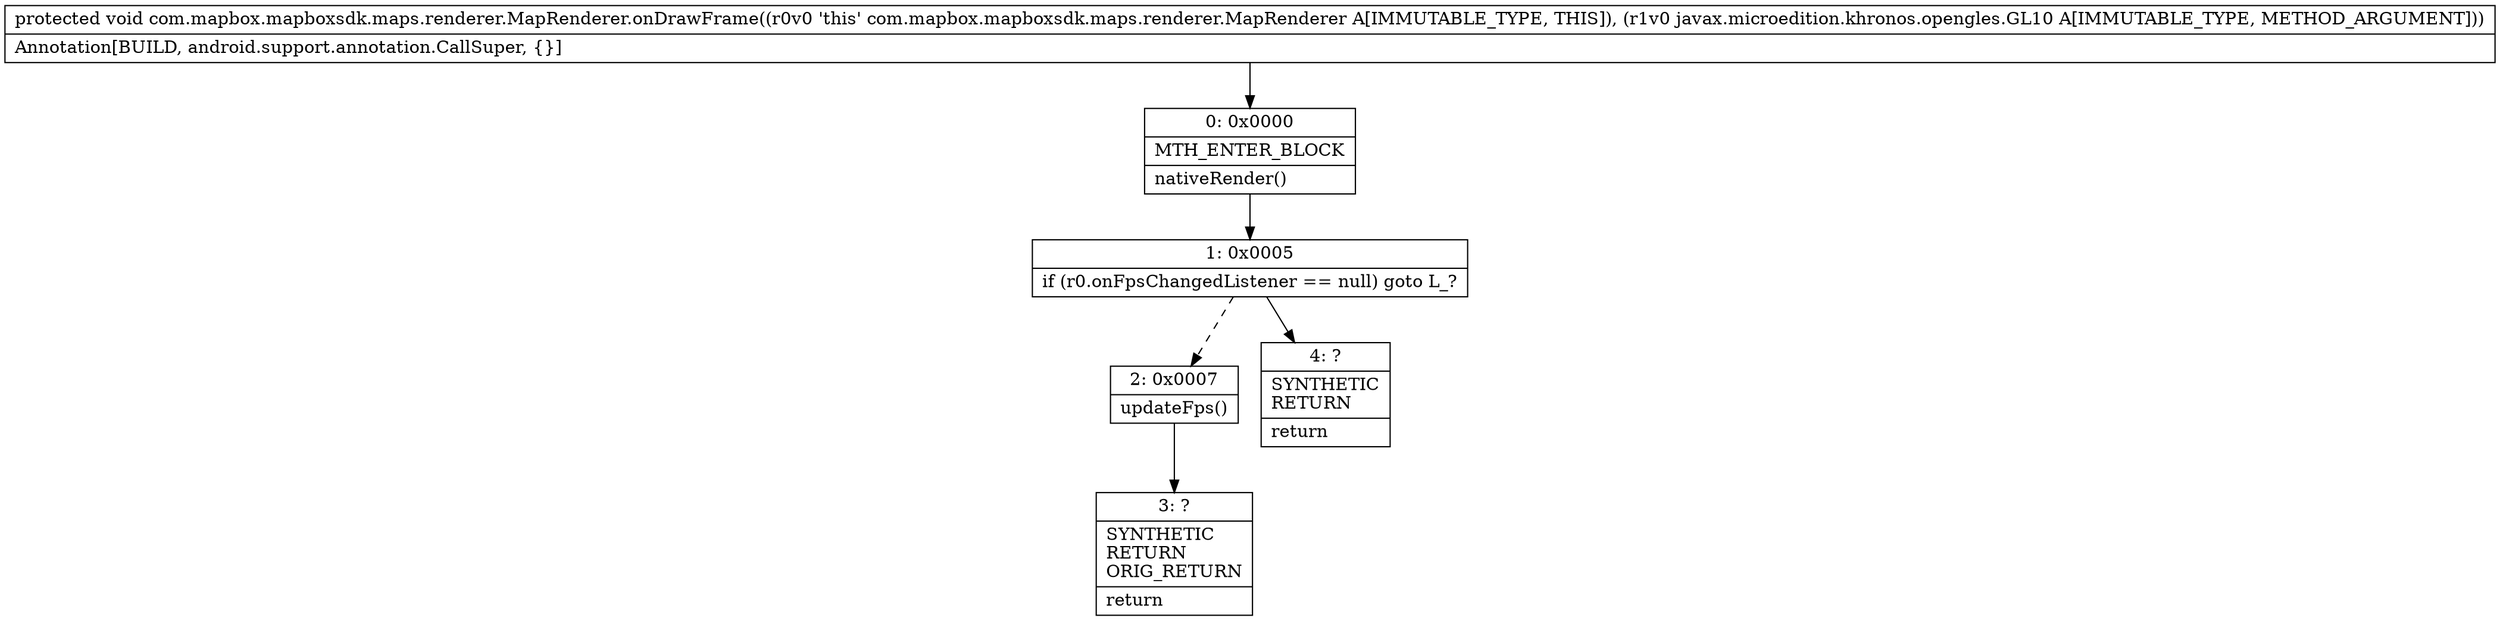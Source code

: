 digraph "CFG forcom.mapbox.mapboxsdk.maps.renderer.MapRenderer.onDrawFrame(Ljavax\/microedition\/khronos\/opengles\/GL10;)V" {
Node_0 [shape=record,label="{0\:\ 0x0000|MTH_ENTER_BLOCK\l|nativeRender()\l}"];
Node_1 [shape=record,label="{1\:\ 0x0005|if (r0.onFpsChangedListener == null) goto L_?\l}"];
Node_2 [shape=record,label="{2\:\ 0x0007|updateFps()\l}"];
Node_3 [shape=record,label="{3\:\ ?|SYNTHETIC\lRETURN\lORIG_RETURN\l|return\l}"];
Node_4 [shape=record,label="{4\:\ ?|SYNTHETIC\lRETURN\l|return\l}"];
MethodNode[shape=record,label="{protected void com.mapbox.mapboxsdk.maps.renderer.MapRenderer.onDrawFrame((r0v0 'this' com.mapbox.mapboxsdk.maps.renderer.MapRenderer A[IMMUTABLE_TYPE, THIS]), (r1v0 javax.microedition.khronos.opengles.GL10 A[IMMUTABLE_TYPE, METHOD_ARGUMENT]))  | Annotation[BUILD, android.support.annotation.CallSuper, \{\}]\l}"];
MethodNode -> Node_0;
Node_0 -> Node_1;
Node_1 -> Node_2[style=dashed];
Node_1 -> Node_4;
Node_2 -> Node_3;
}

